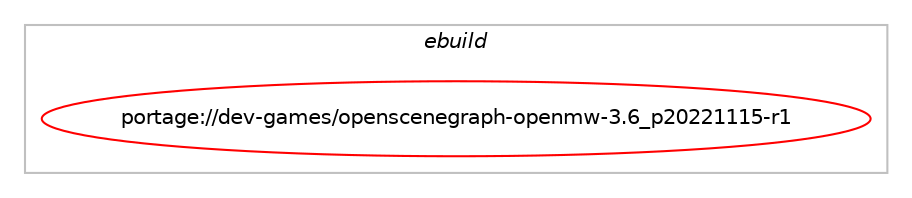 digraph prolog {

# *************
# Graph options
# *************

newrank=true;
concentrate=true;
compound=true;
graph [rankdir=LR,fontname=Helvetica,fontsize=10,ranksep=1.5];#, ranksep=2.5, nodesep=0.2];
edge  [arrowhead=vee];
node  [fontname=Helvetica,fontsize=10];

# **********
# The ebuild
# **********

subgraph cluster_leftcol {
color=gray;
label=<<i>ebuild</i>>;
id [label="portage://dev-games/openscenegraph-openmw-3.6_p20221115-r1", color=red, width=4, href="../dev-games/openscenegraph-openmw-3.6_p20221115-r1.svg"];
}

# ****************
# The dependencies
# ****************

subgraph cluster_midcol {
color=gray;
label=<<i>dependencies</i>>;
subgraph cluster_compile {
fillcolor="#eeeeee";
style=filled;
label=<<i>compile</i>>;
# *** BEGIN UNKNOWN DEPENDENCY TYPE (TODO) ***
# id -> equal(use_conditional_group(positive,collada,portage://dev-games/openscenegraph-openmw-3.6_p20221115-r1,[package_dependency(portage://dev-games/openscenegraph-openmw-3.6_p20221115-r1,install,no,dev-libs,collada-dom,none,[,,],any_same_slot,[])]))
# *** END UNKNOWN DEPENDENCY TYPE (TODO) ***

# *** BEGIN UNKNOWN DEPENDENCY TYPE (TODO) ***
# id -> equal(use_conditional_group(positive,curl,portage://dev-games/openscenegraph-openmw-3.6_p20221115-r1,[package_dependency(portage://dev-games/openscenegraph-openmw-3.6_p20221115-r1,install,no,net-misc,curl,none,[,,],[],[])]))
# *** END UNKNOWN DEPENDENCY TYPE (TODO) ***

# *** BEGIN UNKNOWN DEPENDENCY TYPE (TODO) ***
# id -> equal(use_conditional_group(positive,examples,portage://dev-games/openscenegraph-openmw-3.6_p20221115-r1,[use_conditional_group(positive,fltk,portage://dev-games/openscenegraph-openmw-3.6_p20221115-r1,[package_dependency(portage://dev-games/openscenegraph-openmw-3.6_p20221115-r1,install,no,x11-libs,fltk,none,[,,],[slot(1)],[use(enable(opengl),none)])]),use_conditional_group(positive,fox,portage://dev-games/openscenegraph-openmw-3.6_p20221115-r1,[package_dependency(portage://dev-games/openscenegraph-openmw-3.6_p20221115-r1,install,no,x11-libs,fox,none,[,,],[slot(1.6)],[use(enable(opengl),none)])]),use_conditional_group(positive,sdl2,portage://dev-games/openscenegraph-openmw-3.6_p20221115-r1,[package_dependency(portage://dev-games/openscenegraph-openmw-3.6_p20221115-r1,install,no,media-libs,libsdl2,none,[,,],[],[])]),use_conditional_group(positive,wxwidgets,portage://dev-games/openscenegraph-openmw-3.6_p20221115-r1,[package_dependency(portage://dev-games/openscenegraph-openmw-3.6_p20221115-r1,install,no,x11-libs,wxGTK,none,[,,],[slot(3.2-gtk3)],[use(enable(opengl),none),use(enable(X),none)])])]))
# *** END UNKNOWN DEPENDENCY TYPE (TODO) ***

# *** BEGIN UNKNOWN DEPENDENCY TYPE (TODO) ***
# id -> equal(use_conditional_group(positive,gdal,portage://dev-games/openscenegraph-openmw-3.6_p20221115-r1,[package_dependency(portage://dev-games/openscenegraph-openmw-3.6_p20221115-r1,install,no,sci-libs,gdal,none,[,,],any_same_slot,[])]))
# *** END UNKNOWN DEPENDENCY TYPE (TODO) ***

# *** BEGIN UNKNOWN DEPENDENCY TYPE (TODO) ***
# id -> equal(use_conditional_group(positive,gif,portage://dev-games/openscenegraph-openmw-3.6_p20221115-r1,[package_dependency(portage://dev-games/openscenegraph-openmw-3.6_p20221115-r1,install,no,media-libs,giflib,none,[,,],any_same_slot,[])]))
# *** END UNKNOWN DEPENDENCY TYPE (TODO) ***

# *** BEGIN UNKNOWN DEPENDENCY TYPE (TODO) ***
# id -> equal(use_conditional_group(positive,gstreamer,portage://dev-games/openscenegraph-openmw-3.6_p20221115-r1,[package_dependency(portage://dev-games/openscenegraph-openmw-3.6_p20221115-r1,install,no,media-libs,gstreamer,none,[,,],[slot(1.0)],[]),package_dependency(portage://dev-games/openscenegraph-openmw-3.6_p20221115-r1,install,no,media-libs,gst-plugins-base,none,[,,],[slot(1.0)],[])]))
# *** END UNKNOWN DEPENDENCY TYPE (TODO) ***

# *** BEGIN UNKNOWN DEPENDENCY TYPE (TODO) ***
# id -> equal(use_conditional_group(positive,jpeg,portage://dev-games/openscenegraph-openmw-3.6_p20221115-r1,[package_dependency(portage://dev-games/openscenegraph-openmw-3.6_p20221115-r1,install,no,media-libs,libjpeg-turbo,none,[,,],any_same_slot,[])]))
# *** END UNKNOWN DEPENDENCY TYPE (TODO) ***

# *** BEGIN UNKNOWN DEPENDENCY TYPE (TODO) ***
# id -> equal(use_conditional_group(positive,las,portage://dev-games/openscenegraph-openmw-3.6_p20221115-r1,[package_dependency(portage://dev-games/openscenegraph-openmw-3.6_p20221115-r1,install,no,sci-geosciences,liblas,greaterequal,[1.8.0,,,1.8.0],[],[])]))
# *** END UNKNOWN DEPENDENCY TYPE (TODO) ***

# *** BEGIN UNKNOWN DEPENDENCY TYPE (TODO) ***
# id -> equal(use_conditional_group(positive,lua,portage://dev-games/openscenegraph-openmw-3.6_p20221115-r1,[use_conditional_group(positive,lua_single_target_lua5-1,portage://dev-games/openscenegraph-openmw-3.6_p20221115-r1,[package_dependency(portage://dev-games/openscenegraph-openmw-3.6_p20221115-r1,install,no,dev-lang,lua,none,[,,],[slot(5.1)],[])])]))
# *** END UNKNOWN DEPENDENCY TYPE (TODO) ***

# *** BEGIN UNKNOWN DEPENDENCY TYPE (TODO) ***
# id -> equal(use_conditional_group(positive,openexr,portage://dev-games/openscenegraph-openmw-3.6_p20221115-r1,[package_dependency(portage://dev-games/openscenegraph-openmw-3.6_p20221115-r1,install,no,dev-libs,imath,none,[,,],any_same_slot,[]),package_dependency(portage://dev-games/openscenegraph-openmw-3.6_p20221115-r1,install,no,media-libs,openexr,greaterequal,[3,,,3],any_same_slot,[])]))
# *** END UNKNOWN DEPENDENCY TYPE (TODO) ***

# *** BEGIN UNKNOWN DEPENDENCY TYPE (TODO) ***
# id -> equal(use_conditional_group(positive,openinventor,portage://dev-games/openscenegraph-openmw-3.6_p20221115-r1,[package_dependency(portage://dev-games/openscenegraph-openmw-3.6_p20221115-r1,install,no,media-libs,coin,none,[,,],[],[])]))
# *** END UNKNOWN DEPENDENCY TYPE (TODO) ***

# *** BEGIN UNKNOWN DEPENDENCY TYPE (TODO) ***
# id -> equal(use_conditional_group(positive,pdf,portage://dev-games/openscenegraph-openmw-3.6_p20221115-r1,[package_dependency(portage://dev-games/openscenegraph-openmw-3.6_p20221115-r1,install,no,app-text,poppler,none,[,,],any_same_slot,[use(enable(cairo),none)])]))
# *** END UNKNOWN DEPENDENCY TYPE (TODO) ***

# *** BEGIN UNKNOWN DEPENDENCY TYPE (TODO) ***
# id -> equal(use_conditional_group(positive,png,portage://dev-games/openscenegraph-openmw-3.6_p20221115-r1,[package_dependency(portage://dev-games/openscenegraph-openmw-3.6_p20221115-r1,install,no,media-libs,libpng,none,[,,],[slot(0),equal],[])]))
# *** END UNKNOWN DEPENDENCY TYPE (TODO) ***

# *** BEGIN UNKNOWN DEPENDENCY TYPE (TODO) ***
# id -> equal(use_conditional_group(positive,sdl,portage://dev-games/openscenegraph-openmw-3.6_p20221115-r1,[package_dependency(portage://dev-games/openscenegraph-openmw-3.6_p20221115-r1,install,no,media-libs,libsdl,none,[,,],[],[])]))
# *** END UNKNOWN DEPENDENCY TYPE (TODO) ***

# *** BEGIN UNKNOWN DEPENDENCY TYPE (TODO) ***
# id -> equal(use_conditional_group(positive,svg,portage://dev-games/openscenegraph-openmw-3.6_p20221115-r1,[package_dependency(portage://dev-games/openscenegraph-openmw-3.6_p20221115-r1,install,no,gnome-base,librsvg,none,[,,],[slot(2)],[]),package_dependency(portage://dev-games/openscenegraph-openmw-3.6_p20221115-r1,install,no,x11-libs,cairo,none,[,,],[],[])]))
# *** END UNKNOWN DEPENDENCY TYPE (TODO) ***

# *** BEGIN UNKNOWN DEPENDENCY TYPE (TODO) ***
# id -> equal(use_conditional_group(positive,tiff,portage://dev-games/openscenegraph-openmw-3.6_p20221115-r1,[package_dependency(portage://dev-games/openscenegraph-openmw-3.6_p20221115-r1,install,no,media-libs,tiff,none,[,,],any_same_slot,[])]))
# *** END UNKNOWN DEPENDENCY TYPE (TODO) ***

# *** BEGIN UNKNOWN DEPENDENCY TYPE (TODO) ***
# id -> equal(use_conditional_group(positive,truetype,portage://dev-games/openscenegraph-openmw-3.6_p20221115-r1,[package_dependency(portage://dev-games/openscenegraph-openmw-3.6_p20221115-r1,install,no,media-libs,freetype,none,[,,],[slot(2)],[])]))
# *** END UNKNOWN DEPENDENCY TYPE (TODO) ***

# *** BEGIN UNKNOWN DEPENDENCY TYPE (TODO) ***
# id -> equal(use_conditional_group(positive,vnc,portage://dev-games/openscenegraph-openmw-3.6_p20221115-r1,[package_dependency(portage://dev-games/openscenegraph-openmw-3.6_p20221115-r1,install,no,net-libs,libvncserver,none,[,,],[],[])]))
# *** END UNKNOWN DEPENDENCY TYPE (TODO) ***

# *** BEGIN UNKNOWN DEPENDENCY TYPE (TODO) ***
# id -> equal(use_conditional_group(positive,xrandr,portage://dev-games/openscenegraph-openmw-3.6_p20221115-r1,[package_dependency(portage://dev-games/openscenegraph-openmw-3.6_p20221115-r1,install,no,x11-libs,libXrandr,none,[,,],[],[])]))
# *** END UNKNOWN DEPENDENCY TYPE (TODO) ***

# *** BEGIN UNKNOWN DEPENDENCY TYPE (TODO) ***
# id -> equal(use_conditional_group(positive,zlib,portage://dev-games/openscenegraph-openmw-3.6_p20221115-r1,[package_dependency(portage://dev-games/openscenegraph-openmw-3.6_p20221115-r1,install,no,sys-libs,zlib,none,[,,],[],[])]))
# *** END UNKNOWN DEPENDENCY TYPE (TODO) ***

# *** BEGIN UNKNOWN DEPENDENCY TYPE (TODO) ***
# id -> equal(package_dependency(portage://dev-games/openscenegraph-openmw-3.6_p20221115-r1,install,no,dev-libs,glib,none,[,,],[slot(2)],[]))
# *** END UNKNOWN DEPENDENCY TYPE (TODO) ***

# *** BEGIN UNKNOWN DEPENDENCY TYPE (TODO) ***
# id -> equal(package_dependency(portage://dev-games/openscenegraph-openmw-3.6_p20221115-r1,install,no,media-libs,fontconfig,none,[,,],[],[]))
# *** END UNKNOWN DEPENDENCY TYPE (TODO) ***

# *** BEGIN UNKNOWN DEPENDENCY TYPE (TODO) ***
# id -> equal(package_dependency(portage://dev-games/openscenegraph-openmw-3.6_p20221115-r1,install,no,media-libs,mesa,none,[,,],[],[use(optenable(egl),positive)]))
# *** END UNKNOWN DEPENDENCY TYPE (TODO) ***

# *** BEGIN UNKNOWN DEPENDENCY TYPE (TODO) ***
# id -> equal(package_dependency(portage://dev-games/openscenegraph-openmw-3.6_p20221115-r1,install,no,virtual,glu,none,[,,],[],[]))
# *** END UNKNOWN DEPENDENCY TYPE (TODO) ***

# *** BEGIN UNKNOWN DEPENDENCY TYPE (TODO) ***
# id -> equal(package_dependency(portage://dev-games/openscenegraph-openmw-3.6_p20221115-r1,install,no,virtual,opengl,none,[,,],[],[]))
# *** END UNKNOWN DEPENDENCY TYPE (TODO) ***

# *** BEGIN UNKNOWN DEPENDENCY TYPE (TODO) ***
# id -> equal(package_dependency(portage://dev-games/openscenegraph-openmw-3.6_p20221115-r1,install,no,x11-base,xorg-proto,none,[,,],[],[]))
# *** END UNKNOWN DEPENDENCY TYPE (TODO) ***

# *** BEGIN UNKNOWN DEPENDENCY TYPE (TODO) ***
# id -> equal(package_dependency(portage://dev-games/openscenegraph-openmw-3.6_p20221115-r1,install,no,x11-libs,libSM,none,[,,],[],[]))
# *** END UNKNOWN DEPENDENCY TYPE (TODO) ***

# *** BEGIN UNKNOWN DEPENDENCY TYPE (TODO) ***
# id -> equal(package_dependency(portage://dev-games/openscenegraph-openmw-3.6_p20221115-r1,install,no,x11-libs,libXext,none,[,,],[],[]))
# *** END UNKNOWN DEPENDENCY TYPE (TODO) ***

# *** BEGIN UNKNOWN DEPENDENCY TYPE (TODO) ***
# id -> equal(package_dependency(portage://dev-games/openscenegraph-openmw-3.6_p20221115-r1,install,weak,dev-games,openscenegraph,none,[,,],[],[]))
# *** END UNKNOWN DEPENDENCY TYPE (TODO) ***

}
subgraph cluster_compileandrun {
fillcolor="#eeeeee";
style=filled;
label=<<i>compile and run</i>>;
}
subgraph cluster_run {
fillcolor="#eeeeee";
style=filled;
label=<<i>run</i>>;
# *** BEGIN UNKNOWN DEPENDENCY TYPE (TODO) ***
# id -> equal(use_conditional_group(positive,collada,portage://dev-games/openscenegraph-openmw-3.6_p20221115-r1,[package_dependency(portage://dev-games/openscenegraph-openmw-3.6_p20221115-r1,run,no,dev-libs,collada-dom,none,[,,],any_same_slot,[])]))
# *** END UNKNOWN DEPENDENCY TYPE (TODO) ***

# *** BEGIN UNKNOWN DEPENDENCY TYPE (TODO) ***
# id -> equal(use_conditional_group(positive,curl,portage://dev-games/openscenegraph-openmw-3.6_p20221115-r1,[package_dependency(portage://dev-games/openscenegraph-openmw-3.6_p20221115-r1,run,no,net-misc,curl,none,[,,],[],[])]))
# *** END UNKNOWN DEPENDENCY TYPE (TODO) ***

# *** BEGIN UNKNOWN DEPENDENCY TYPE (TODO) ***
# id -> equal(use_conditional_group(positive,examples,portage://dev-games/openscenegraph-openmw-3.6_p20221115-r1,[use_conditional_group(positive,fltk,portage://dev-games/openscenegraph-openmw-3.6_p20221115-r1,[package_dependency(portage://dev-games/openscenegraph-openmw-3.6_p20221115-r1,run,no,x11-libs,fltk,none,[,,],[slot(1)],[use(enable(opengl),none)])]),use_conditional_group(positive,fox,portage://dev-games/openscenegraph-openmw-3.6_p20221115-r1,[package_dependency(portage://dev-games/openscenegraph-openmw-3.6_p20221115-r1,run,no,x11-libs,fox,none,[,,],[slot(1.6)],[use(enable(opengl),none)])]),use_conditional_group(positive,sdl2,portage://dev-games/openscenegraph-openmw-3.6_p20221115-r1,[package_dependency(portage://dev-games/openscenegraph-openmw-3.6_p20221115-r1,run,no,media-libs,libsdl2,none,[,,],[],[])]),use_conditional_group(positive,wxwidgets,portage://dev-games/openscenegraph-openmw-3.6_p20221115-r1,[package_dependency(portage://dev-games/openscenegraph-openmw-3.6_p20221115-r1,run,no,x11-libs,wxGTK,none,[,,],[slot(3.2-gtk3)],[use(enable(opengl),none),use(enable(X),none)])])]))
# *** END UNKNOWN DEPENDENCY TYPE (TODO) ***

# *** BEGIN UNKNOWN DEPENDENCY TYPE (TODO) ***
# id -> equal(use_conditional_group(positive,gdal,portage://dev-games/openscenegraph-openmw-3.6_p20221115-r1,[package_dependency(portage://dev-games/openscenegraph-openmw-3.6_p20221115-r1,run,no,sci-libs,gdal,none,[,,],any_same_slot,[])]))
# *** END UNKNOWN DEPENDENCY TYPE (TODO) ***

# *** BEGIN UNKNOWN DEPENDENCY TYPE (TODO) ***
# id -> equal(use_conditional_group(positive,gif,portage://dev-games/openscenegraph-openmw-3.6_p20221115-r1,[package_dependency(portage://dev-games/openscenegraph-openmw-3.6_p20221115-r1,run,no,media-libs,giflib,none,[,,],any_same_slot,[])]))
# *** END UNKNOWN DEPENDENCY TYPE (TODO) ***

# *** BEGIN UNKNOWN DEPENDENCY TYPE (TODO) ***
# id -> equal(use_conditional_group(positive,gstreamer,portage://dev-games/openscenegraph-openmw-3.6_p20221115-r1,[package_dependency(portage://dev-games/openscenegraph-openmw-3.6_p20221115-r1,run,no,media-libs,gstreamer,none,[,,],[slot(1.0)],[]),package_dependency(portage://dev-games/openscenegraph-openmw-3.6_p20221115-r1,run,no,media-libs,gst-plugins-base,none,[,,],[slot(1.0)],[])]))
# *** END UNKNOWN DEPENDENCY TYPE (TODO) ***

# *** BEGIN UNKNOWN DEPENDENCY TYPE (TODO) ***
# id -> equal(use_conditional_group(positive,jpeg,portage://dev-games/openscenegraph-openmw-3.6_p20221115-r1,[package_dependency(portage://dev-games/openscenegraph-openmw-3.6_p20221115-r1,run,no,media-libs,libjpeg-turbo,none,[,,],any_same_slot,[])]))
# *** END UNKNOWN DEPENDENCY TYPE (TODO) ***

# *** BEGIN UNKNOWN DEPENDENCY TYPE (TODO) ***
# id -> equal(use_conditional_group(positive,las,portage://dev-games/openscenegraph-openmw-3.6_p20221115-r1,[package_dependency(portage://dev-games/openscenegraph-openmw-3.6_p20221115-r1,run,no,sci-geosciences,liblas,greaterequal,[1.8.0,,,1.8.0],[],[])]))
# *** END UNKNOWN DEPENDENCY TYPE (TODO) ***

# *** BEGIN UNKNOWN DEPENDENCY TYPE (TODO) ***
# id -> equal(use_conditional_group(positive,lua,portage://dev-games/openscenegraph-openmw-3.6_p20221115-r1,[use_conditional_group(positive,lua_single_target_lua5-1,portage://dev-games/openscenegraph-openmw-3.6_p20221115-r1,[package_dependency(portage://dev-games/openscenegraph-openmw-3.6_p20221115-r1,run,no,dev-lang,lua,none,[,,],[slot(5.1)],[])])]))
# *** END UNKNOWN DEPENDENCY TYPE (TODO) ***

# *** BEGIN UNKNOWN DEPENDENCY TYPE (TODO) ***
# id -> equal(use_conditional_group(positive,openexr,portage://dev-games/openscenegraph-openmw-3.6_p20221115-r1,[package_dependency(portage://dev-games/openscenegraph-openmw-3.6_p20221115-r1,run,no,dev-libs,imath,none,[,,],any_same_slot,[]),package_dependency(portage://dev-games/openscenegraph-openmw-3.6_p20221115-r1,run,no,media-libs,openexr,greaterequal,[3,,,3],any_same_slot,[])]))
# *** END UNKNOWN DEPENDENCY TYPE (TODO) ***

# *** BEGIN UNKNOWN DEPENDENCY TYPE (TODO) ***
# id -> equal(use_conditional_group(positive,openinventor,portage://dev-games/openscenegraph-openmw-3.6_p20221115-r1,[package_dependency(portage://dev-games/openscenegraph-openmw-3.6_p20221115-r1,run,no,media-libs,coin,none,[,,],[],[])]))
# *** END UNKNOWN DEPENDENCY TYPE (TODO) ***

# *** BEGIN UNKNOWN DEPENDENCY TYPE (TODO) ***
# id -> equal(use_conditional_group(positive,pdf,portage://dev-games/openscenegraph-openmw-3.6_p20221115-r1,[package_dependency(portage://dev-games/openscenegraph-openmw-3.6_p20221115-r1,run,no,app-text,poppler,none,[,,],any_same_slot,[use(enable(cairo),none)])]))
# *** END UNKNOWN DEPENDENCY TYPE (TODO) ***

# *** BEGIN UNKNOWN DEPENDENCY TYPE (TODO) ***
# id -> equal(use_conditional_group(positive,png,portage://dev-games/openscenegraph-openmw-3.6_p20221115-r1,[package_dependency(portage://dev-games/openscenegraph-openmw-3.6_p20221115-r1,run,no,media-libs,libpng,none,[,,],[slot(0),equal],[])]))
# *** END UNKNOWN DEPENDENCY TYPE (TODO) ***

# *** BEGIN UNKNOWN DEPENDENCY TYPE (TODO) ***
# id -> equal(use_conditional_group(positive,sdl,portage://dev-games/openscenegraph-openmw-3.6_p20221115-r1,[package_dependency(portage://dev-games/openscenegraph-openmw-3.6_p20221115-r1,run,no,media-libs,libsdl,none,[,,],[],[])]))
# *** END UNKNOWN DEPENDENCY TYPE (TODO) ***

# *** BEGIN UNKNOWN DEPENDENCY TYPE (TODO) ***
# id -> equal(use_conditional_group(positive,svg,portage://dev-games/openscenegraph-openmw-3.6_p20221115-r1,[package_dependency(portage://dev-games/openscenegraph-openmw-3.6_p20221115-r1,run,no,gnome-base,librsvg,none,[,,],[slot(2)],[]),package_dependency(portage://dev-games/openscenegraph-openmw-3.6_p20221115-r1,run,no,x11-libs,cairo,none,[,,],[],[])]))
# *** END UNKNOWN DEPENDENCY TYPE (TODO) ***

# *** BEGIN UNKNOWN DEPENDENCY TYPE (TODO) ***
# id -> equal(use_conditional_group(positive,tiff,portage://dev-games/openscenegraph-openmw-3.6_p20221115-r1,[package_dependency(portage://dev-games/openscenegraph-openmw-3.6_p20221115-r1,run,no,media-libs,tiff,none,[,,],any_same_slot,[])]))
# *** END UNKNOWN DEPENDENCY TYPE (TODO) ***

# *** BEGIN UNKNOWN DEPENDENCY TYPE (TODO) ***
# id -> equal(use_conditional_group(positive,truetype,portage://dev-games/openscenegraph-openmw-3.6_p20221115-r1,[package_dependency(portage://dev-games/openscenegraph-openmw-3.6_p20221115-r1,run,no,media-libs,freetype,none,[,,],[slot(2)],[])]))
# *** END UNKNOWN DEPENDENCY TYPE (TODO) ***

# *** BEGIN UNKNOWN DEPENDENCY TYPE (TODO) ***
# id -> equal(use_conditional_group(positive,vnc,portage://dev-games/openscenegraph-openmw-3.6_p20221115-r1,[package_dependency(portage://dev-games/openscenegraph-openmw-3.6_p20221115-r1,run,no,net-libs,libvncserver,none,[,,],[],[])]))
# *** END UNKNOWN DEPENDENCY TYPE (TODO) ***

# *** BEGIN UNKNOWN DEPENDENCY TYPE (TODO) ***
# id -> equal(use_conditional_group(positive,xrandr,portage://dev-games/openscenegraph-openmw-3.6_p20221115-r1,[package_dependency(portage://dev-games/openscenegraph-openmw-3.6_p20221115-r1,run,no,x11-libs,libXrandr,none,[,,],[],[])]))
# *** END UNKNOWN DEPENDENCY TYPE (TODO) ***

# *** BEGIN UNKNOWN DEPENDENCY TYPE (TODO) ***
# id -> equal(use_conditional_group(positive,zlib,portage://dev-games/openscenegraph-openmw-3.6_p20221115-r1,[package_dependency(portage://dev-games/openscenegraph-openmw-3.6_p20221115-r1,run,no,sys-libs,zlib,none,[,,],[],[])]))
# *** END UNKNOWN DEPENDENCY TYPE (TODO) ***

# *** BEGIN UNKNOWN DEPENDENCY TYPE (TODO) ***
# id -> equal(package_dependency(portage://dev-games/openscenegraph-openmw-3.6_p20221115-r1,run,no,dev-libs,glib,none,[,,],[slot(2)],[]))
# *** END UNKNOWN DEPENDENCY TYPE (TODO) ***

# *** BEGIN UNKNOWN DEPENDENCY TYPE (TODO) ***
# id -> equal(package_dependency(portage://dev-games/openscenegraph-openmw-3.6_p20221115-r1,run,no,media-libs,fontconfig,none,[,,],[],[]))
# *** END UNKNOWN DEPENDENCY TYPE (TODO) ***

# *** BEGIN UNKNOWN DEPENDENCY TYPE (TODO) ***
# id -> equal(package_dependency(portage://dev-games/openscenegraph-openmw-3.6_p20221115-r1,run,no,media-libs,mesa,none,[,,],[],[use(optenable(egl),positive)]))
# *** END UNKNOWN DEPENDENCY TYPE (TODO) ***

# *** BEGIN UNKNOWN DEPENDENCY TYPE (TODO) ***
# id -> equal(package_dependency(portage://dev-games/openscenegraph-openmw-3.6_p20221115-r1,run,no,virtual,glu,none,[,,],[],[]))
# *** END UNKNOWN DEPENDENCY TYPE (TODO) ***

# *** BEGIN UNKNOWN DEPENDENCY TYPE (TODO) ***
# id -> equal(package_dependency(portage://dev-games/openscenegraph-openmw-3.6_p20221115-r1,run,no,virtual,opengl,none,[,,],[],[]))
# *** END UNKNOWN DEPENDENCY TYPE (TODO) ***

# *** BEGIN UNKNOWN DEPENDENCY TYPE (TODO) ***
# id -> equal(package_dependency(portage://dev-games/openscenegraph-openmw-3.6_p20221115-r1,run,no,x11-libs,libSM,none,[,,],[],[]))
# *** END UNKNOWN DEPENDENCY TYPE (TODO) ***

# *** BEGIN UNKNOWN DEPENDENCY TYPE (TODO) ***
# id -> equal(package_dependency(portage://dev-games/openscenegraph-openmw-3.6_p20221115-r1,run,no,x11-libs,libXext,none,[,,],[],[]))
# *** END UNKNOWN DEPENDENCY TYPE (TODO) ***

# *** BEGIN UNKNOWN DEPENDENCY TYPE (TODO) ***
# id -> equal(package_dependency(portage://dev-games/openscenegraph-openmw-3.6_p20221115-r1,run,weak,dev-games,openscenegraph,none,[,,],[],[]))
# *** END UNKNOWN DEPENDENCY TYPE (TODO) ***

}
}

# **************
# The candidates
# **************

subgraph cluster_choices {
rank=same;
color=gray;
label=<<i>candidates</i>>;

}

}
